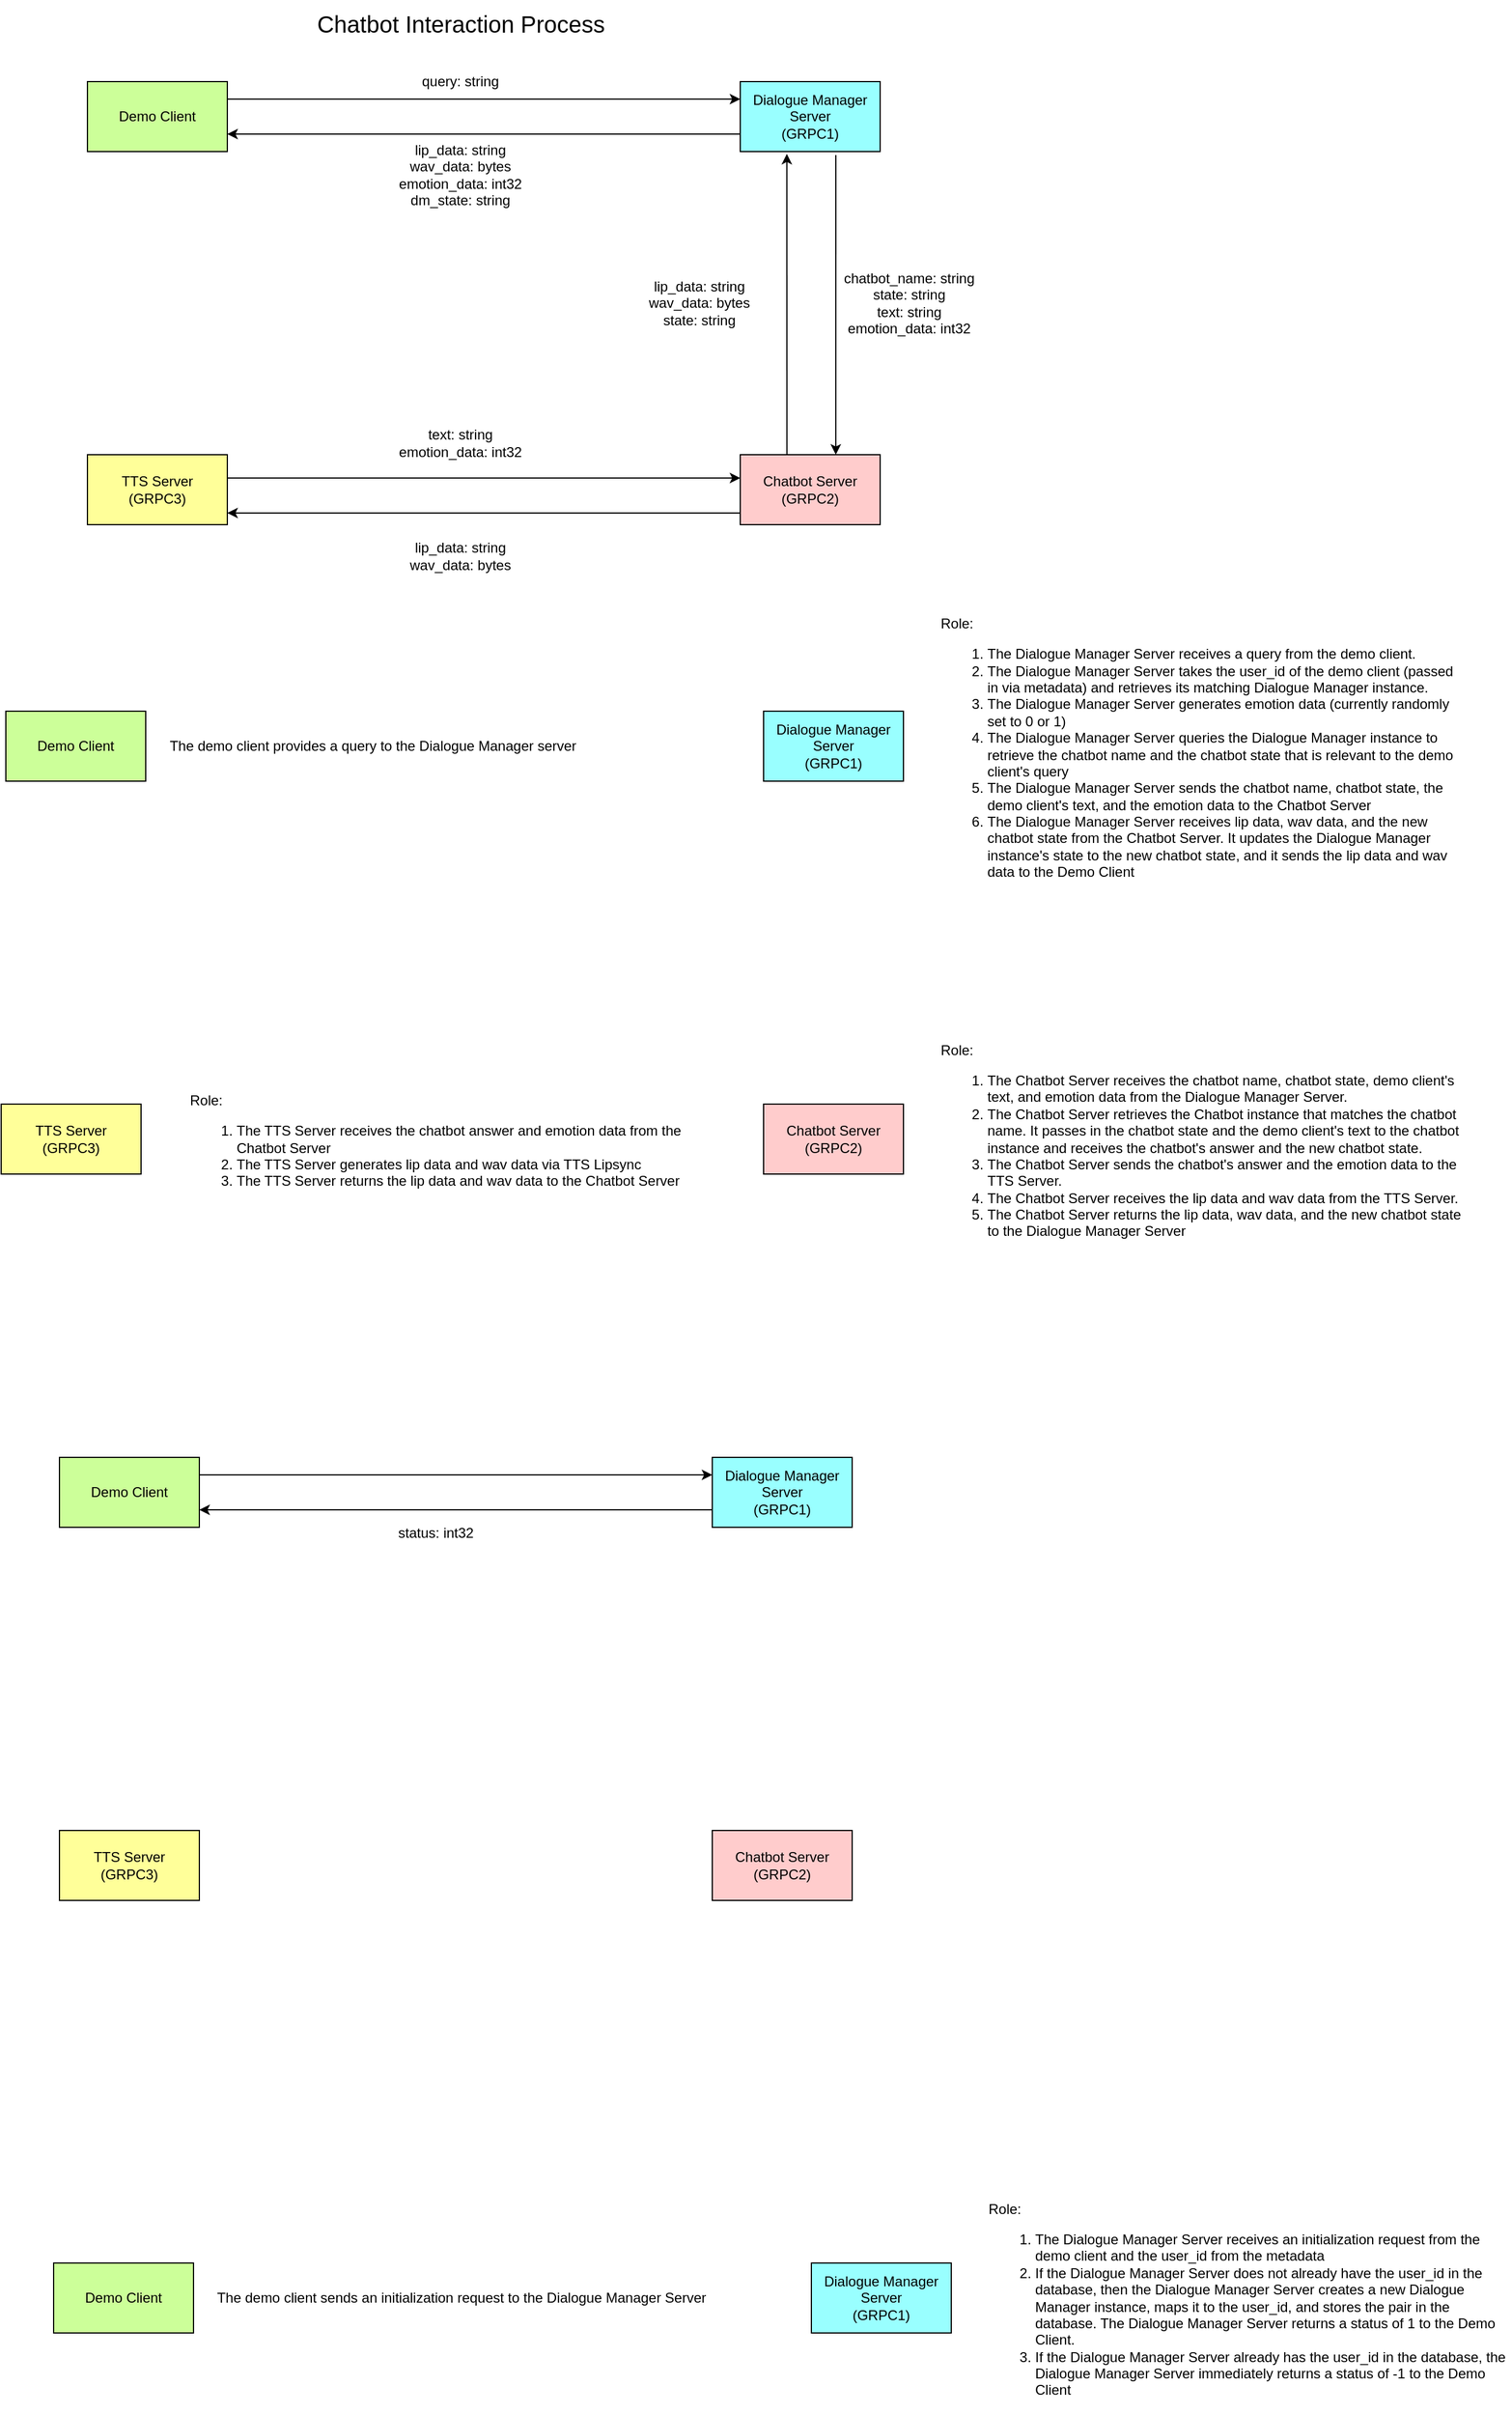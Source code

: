 <mxfile version="14.7.6" type="github">
  <diagram id="38veM0duc0hDk3mzZci5" name="Page-1">
    <mxGraphModel dx="1936" dy="1151" grid="0" gridSize="10" guides="1" tooltips="1" connect="1" arrows="1" fold="1" page="0" pageScale="1" pageWidth="850" pageHeight="1100" math="0" shadow="0">
      <root>
        <mxCell id="0" />
        <mxCell id="1" parent="0" />
        <mxCell id="pTLriYblKHoEXfj9Ryow-46" value="" style="group" vertex="1" connectable="0" parent="1">
          <mxGeometry x="660" y="817" width="600" height="340" as="geometry" />
        </mxCell>
        <mxCell id="pTLriYblKHoEXfj9Ryow-37" value="Chatbot Server (GRPC2)" style="rounded=0;whiteSpace=wrap;html=1;fillColor=#FFCCCC;" vertex="1" parent="pTLriYblKHoEXfj9Ryow-46">
          <mxGeometry y="140" width="120" height="60" as="geometry" />
        </mxCell>
        <mxCell id="pTLriYblKHoEXfj9Ryow-40" value="&lt;br&gt;Role:&lt;br&gt;&lt;ol&gt;&lt;li&gt;&lt;span&gt;The Chatbot Server receives the chatbot name, chatbot state, demo client&#39;s text, and emotion data from the Dialogue Manager Server.&amp;nbsp;&lt;/span&gt;&lt;/li&gt;&lt;li&gt;The Chatbot Server retrieves the Chatbot instance that matches the chatbot name. It passes in the chatbot state and the demo client&#39;s text to the chatbot instance and receives the chatbot&#39;s answer and the new chatbot state.&amp;nbsp;&lt;/li&gt;&lt;li&gt;The Chatbot Server sends the chatbot&#39;s answer and the emotion data to the TTS Server.&amp;nbsp;&lt;/li&gt;&lt;li&gt;The Chatbot Server receives the lip data and wav data from the TTS Server.&amp;nbsp;&lt;/li&gt;&lt;li&gt;The Chatbot Server returns the lip data, wav data, and the new chatbot state to the Dialogue Manager Server&lt;/li&gt;&lt;/ol&gt;" style="text;html=1;strokeColor=none;fillColor=none;align=left;verticalAlign=middle;whiteSpace=wrap;rounded=0;" vertex="1" parent="pTLriYblKHoEXfj9Ryow-46">
          <mxGeometry x="150" width="450" height="340" as="geometry" />
        </mxCell>
        <mxCell id="pTLriYblKHoEXfj9Ryow-47" value="" style="group" vertex="1" connectable="0" parent="1">
          <mxGeometry x="6" y="817" width="610" height="340" as="geometry" />
        </mxCell>
        <mxCell id="pTLriYblKHoEXfj9Ryow-42" value="TTS Server&lt;br&gt;(GRPC3)" style="rounded=0;whiteSpace=wrap;html=1;fillColor=#FFFF99;" vertex="1" parent="pTLriYblKHoEXfj9Ryow-47">
          <mxGeometry y="140" width="120" height="60" as="geometry" />
        </mxCell>
        <mxCell id="pTLriYblKHoEXfj9Ryow-43" value="&lt;br&gt;Role:&lt;br&gt;&lt;ol&gt;&lt;li&gt;The TTS Server receives the chatbot answer and emotion data from the Chatbot Server&amp;nbsp;&lt;/li&gt;&lt;li&gt;The TTS Server generates lip data and wav data via TTS Lipsync&amp;nbsp;&lt;/li&gt;&lt;li&gt;The TTS Server returns the lip data and wav data to the Chatbot Server&amp;nbsp;&lt;/li&gt;&lt;/ol&gt;" style="text;html=1;strokeColor=none;fillColor=none;align=left;verticalAlign=middle;whiteSpace=wrap;rounded=0;" vertex="1" parent="pTLriYblKHoEXfj9Ryow-47">
          <mxGeometry x="160" width="450" height="340" as="geometry" />
        </mxCell>
        <mxCell id="pTLriYblKHoEXfj9Ryow-51" value="Chatbot Interaction Process" style="text;html=1;strokeColor=none;fillColor=none;align=center;verticalAlign=middle;whiteSpace=wrap;rounded=0;fontSize=20;" vertex="1" parent="1">
          <mxGeometry x="202.5" y="10" width="395" height="40" as="geometry" />
        </mxCell>
        <mxCell id="pTLriYblKHoEXfj9Ryow-52" value="" style="group" vertex="1" connectable="0" parent="1">
          <mxGeometry x="80" y="70" width="800" height="427" as="geometry" />
        </mxCell>
        <mxCell id="pTLriYblKHoEXfj9Ryow-2" value="TTS Server&lt;br&gt;(GRPC3)" style="rounded=0;whiteSpace=wrap;html=1;fillColor=#FFFF99;" vertex="1" parent="pTLriYblKHoEXfj9Ryow-52">
          <mxGeometry y="330" width="120" height="60" as="geometry" />
        </mxCell>
        <mxCell id="pTLriYblKHoEXfj9Ryow-3" value="Chatbot Server (GRPC2)" style="rounded=0;whiteSpace=wrap;html=1;fillColor=#FFCCCC;" vertex="1" parent="pTLriYblKHoEXfj9Ryow-52">
          <mxGeometry x="560" y="330" width="120" height="60" as="geometry" />
        </mxCell>
        <mxCell id="pTLriYblKHoEXfj9Ryow-9" value="" style="endArrow=classic;html=1;entryX=0.683;entryY=0;entryDx=0;entryDy=0;entryPerimeter=0;" edge="1" parent="pTLriYblKHoEXfj9Ryow-52" target="pTLriYblKHoEXfj9Ryow-3">
          <mxGeometry width="50" height="50" relative="1" as="geometry">
            <mxPoint x="642" y="73" as="sourcePoint" />
            <mxPoint x="370" y="230" as="targetPoint" />
          </mxGeometry>
        </mxCell>
        <mxCell id="pTLriYblKHoEXfj9Ryow-10" value="" style="endArrow=classic;html=1;entryX=0.333;entryY=1.033;entryDx=0;entryDy=0;entryPerimeter=0;" edge="1" parent="pTLriYblKHoEXfj9Ryow-52" target="pTLriYblKHoEXfj9Ryow-4">
          <mxGeometry width="50" height="50" relative="1" as="geometry">
            <mxPoint x="600.04" y="330" as="sourcePoint" />
            <mxPoint x="605" y="73" as="targetPoint" />
          </mxGeometry>
        </mxCell>
        <mxCell id="pTLriYblKHoEXfj9Ryow-15" value="" style="endArrow=classic;html=1;exitX=1;exitY=0.25;exitDx=0;exitDy=0;entryX=0;entryY=0.25;entryDx=0;entryDy=0;entryPerimeter=0;" edge="1" parent="pTLriYblKHoEXfj9Ryow-52">
          <mxGeometry width="50" height="50" relative="1" as="geometry">
            <mxPoint x="120" y="350" as="sourcePoint" />
            <mxPoint x="560" y="350" as="targetPoint" />
          </mxGeometry>
        </mxCell>
        <mxCell id="pTLriYblKHoEXfj9Ryow-16" value="" style="endArrow=classic;html=1;exitX=0;exitY=0.75;exitDx=0;exitDy=0;entryX=1;entryY=0.75;entryDx=0;entryDy=0;" edge="1" parent="pTLriYblKHoEXfj9Ryow-52">
          <mxGeometry width="50" height="50" relative="1" as="geometry">
            <mxPoint x="560" y="380" as="sourcePoint" />
            <mxPoint x="120" y="380" as="targetPoint" />
          </mxGeometry>
        </mxCell>
        <mxCell id="pTLriYblKHoEXfj9Ryow-17" value="chatbot_name: string&lt;br&gt;state: string&lt;br&gt;text: string&lt;br&gt;emotion_data: int32" style="text;html=1;strokeColor=none;fillColor=none;align=center;verticalAlign=middle;whiteSpace=wrap;rounded=0;" vertex="1" parent="pTLriYblKHoEXfj9Ryow-52">
          <mxGeometry x="610" y="190" width="190" height="20" as="geometry" />
        </mxCell>
        <mxCell id="pTLriYblKHoEXfj9Ryow-18" value="lip_data: string&lt;br&gt;wav_data: bytes&lt;br&gt;state: string" style="text;html=1;strokeColor=none;fillColor=none;align=center;verticalAlign=middle;whiteSpace=wrap;rounded=0;" vertex="1" parent="pTLriYblKHoEXfj9Ryow-52">
          <mxGeometry x="430" y="190" width="190" height="20" as="geometry" />
        </mxCell>
        <mxCell id="pTLriYblKHoEXfj9Ryow-20" value="lip_data: string&lt;br&gt;wav_data: bytes&lt;br&gt;" style="text;html=1;strokeColor=none;fillColor=none;align=center;verticalAlign=middle;whiteSpace=wrap;rounded=0;" vertex="1" parent="pTLriYblKHoEXfj9Ryow-52">
          <mxGeometry x="225" y="407" width="190" height="20" as="geometry" />
        </mxCell>
        <mxCell id="pTLriYblKHoEXfj9Ryow-21" value="text: string&lt;br&gt;emotion_data: int32" style="text;html=1;strokeColor=none;fillColor=none;align=center;verticalAlign=middle;whiteSpace=wrap;rounded=0;" vertex="1" parent="pTLriYblKHoEXfj9Ryow-52">
          <mxGeometry x="225" y="310" width="190" height="20" as="geometry" />
        </mxCell>
        <mxCell id="pTLriYblKHoEXfj9Ryow-1" value="Demo Client" style="rounded=0;whiteSpace=wrap;html=1;fillColor=#CCFF99;" vertex="1" parent="pTLriYblKHoEXfj9Ryow-52">
          <mxGeometry y="10" width="120" height="60" as="geometry" />
        </mxCell>
        <mxCell id="pTLriYblKHoEXfj9Ryow-4" value="Dialogue Manager Server &lt;br&gt;(GRPC1)" style="rounded=0;whiteSpace=wrap;html=1;fillColor=#99FFFF;" vertex="1" parent="pTLriYblKHoEXfj9Ryow-52">
          <mxGeometry x="560" y="10" width="120" height="60" as="geometry" />
        </mxCell>
        <mxCell id="pTLriYblKHoEXfj9Ryow-5" value="" style="endArrow=classic;html=1;exitX=1;exitY=0.25;exitDx=0;exitDy=0;entryX=0;entryY=0.25;entryDx=0;entryDy=0;entryPerimeter=0;" edge="1" parent="pTLriYblKHoEXfj9Ryow-52" source="pTLriYblKHoEXfj9Ryow-1" target="pTLriYblKHoEXfj9Ryow-4">
          <mxGeometry width="50" height="50" as="geometry">
            <mxPoint x="320" y="310" as="sourcePoint" />
            <mxPoint x="370" y="260" as="targetPoint" />
          </mxGeometry>
        </mxCell>
        <mxCell id="pTLriYblKHoEXfj9Ryow-6" value="query: string" style="text;html=1;strokeColor=none;fillColor=none;align=center;verticalAlign=middle;whiteSpace=wrap;rounded=0;" vertex="1" parent="pTLriYblKHoEXfj9Ryow-52">
          <mxGeometry x="270" width="100" height="20" as="geometry" />
        </mxCell>
        <mxCell id="pTLriYblKHoEXfj9Ryow-7" value="" style="endArrow=classic;html=1;exitX=0;exitY=0.75;exitDx=0;exitDy=0;entryX=1;entryY=0.75;entryDx=0;entryDy=0;" edge="1" parent="pTLriYblKHoEXfj9Ryow-52" source="pTLriYblKHoEXfj9Ryow-4" target="pTLriYblKHoEXfj9Ryow-1">
          <mxGeometry width="50" height="50" as="geometry">
            <mxPoint x="100" y="110" as="sourcePoint" />
            <mxPoint x="70" y="110" as="targetPoint" />
          </mxGeometry>
        </mxCell>
        <mxCell id="pTLriYblKHoEXfj9Ryow-8" value="lip_data: string&lt;br&gt;wav_data: bytes&lt;br&gt;emotion_data: int32&lt;br&gt;dm_state: string" style="text;html=1;strokeColor=none;fillColor=none;align=center;verticalAlign=middle;whiteSpace=wrap;rounded=0;" vertex="1" parent="pTLriYblKHoEXfj9Ryow-52">
          <mxGeometry x="225" y="80" width="190" height="20" as="geometry" />
        </mxCell>
        <mxCell id="pTLriYblKHoEXfj9Ryow-71" value="" style="group" vertex="1" connectable="0" parent="1">
          <mxGeometry x="10" y="620" width="1250" height="60" as="geometry" />
        </mxCell>
        <mxCell id="pTLriYblKHoEXfj9Ryow-44" value="" style="group" vertex="1" connectable="0" parent="pTLriYblKHoEXfj9Ryow-71">
          <mxGeometry x="650" width="600" height="60" as="geometry" />
        </mxCell>
        <mxCell id="pTLriYblKHoEXfj9Ryow-34" value="Dialogue Manager Server &lt;br&gt;(GRPC1)" style="rounded=0;whiteSpace=wrap;html=1;fillColor=#99FFFF;" vertex="1" parent="pTLriYblKHoEXfj9Ryow-44">
          <mxGeometry width="120" height="60" as="geometry" />
        </mxCell>
        <mxCell id="pTLriYblKHoEXfj9Ryow-35" value="&lt;br&gt;Role:&lt;br&gt;&lt;ol&gt;&lt;li&gt;The Dialogue Manager Server receives a query from the demo client.&amp;nbsp;&lt;/li&gt;&lt;li&gt;The Dialogue Manager Server takes the user_id of the demo client (passed in via metadata) and retrieves its matching Dialogue Manager instance.&amp;nbsp;&lt;/li&gt;&lt;li&gt;The Dialogue Manager Server generates emotion data (currently randomly set to 0 or 1)&lt;/li&gt;&lt;li&gt;The Dialogue Manager Server queries the Dialogue Manager instance to retrieve the chatbot name and the chatbot state that is relevant to the demo client&#39;s query&lt;/li&gt;&lt;li&gt;The Dialogue Manager Server sends the chatbot name, chatbot state, the demo client&#39;s text, and the emotion data to the Chatbot Server&amp;nbsp;&lt;/li&gt;&lt;li&gt;The Dialogue Manager Server receives lip data, wav data, and the new chatbot state from the Chatbot Server. It updates the Dialogue Manager instance&#39;s state to the new chatbot state, and it sends the lip data and wav data to the Demo Client&lt;/li&gt;&lt;/ol&gt;" style="text;html=1;strokeColor=none;fillColor=none;align=left;verticalAlign=middle;whiteSpace=wrap;rounded=0;" vertex="1" parent="pTLriYblKHoEXfj9Ryow-44">
          <mxGeometry x="150" y="20" width="450" height="20" as="geometry" />
        </mxCell>
        <mxCell id="pTLriYblKHoEXfj9Ryow-39" style="edgeStyle=orthogonalEdgeStyle;rounded=0;orthogonalLoop=1;jettySize=auto;html=1;exitX=0.5;exitY=1;exitDx=0;exitDy=0;" edge="1" parent="pTLriYblKHoEXfj9Ryow-44" source="pTLriYblKHoEXfj9Ryow-35" target="pTLriYblKHoEXfj9Ryow-35">
          <mxGeometry relative="1" as="geometry" />
        </mxCell>
        <mxCell id="pTLriYblKHoEXfj9Ryow-45" value="" style="group" vertex="1" connectable="0" parent="pTLriYblKHoEXfj9Ryow-71">
          <mxGeometry width="540" height="60" as="geometry" />
        </mxCell>
        <mxCell id="pTLriYblKHoEXfj9Ryow-32" value="Demo Client" style="rounded=0;whiteSpace=wrap;html=1;fillColor=#CCFF99;" vertex="1" parent="pTLriYblKHoEXfj9Ryow-45">
          <mxGeometry width="120" height="60" as="geometry" />
        </mxCell>
        <mxCell id="pTLriYblKHoEXfj9Ryow-33" value="The demo client provides a query to the Dialogue Manager server" style="text;html=1;strokeColor=none;fillColor=none;align=center;verticalAlign=middle;whiteSpace=wrap;rounded=0;" vertex="1" parent="pTLriYblKHoEXfj9Ryow-45">
          <mxGeometry x="90" y="20" width="450" height="20" as="geometry" />
        </mxCell>
        <mxCell id="pTLriYblKHoEXfj9Ryow-81" value="" style="group" vertex="1" connectable="0" parent="1">
          <mxGeometry x="56" y="1260" width="680" height="380" as="geometry" />
        </mxCell>
        <mxCell id="pTLriYblKHoEXfj9Ryow-54" value="TTS Server&lt;br&gt;(GRPC3)" style="rounded=0;whiteSpace=wrap;html=1;fillColor=#FFFF99;" vertex="1" parent="pTLriYblKHoEXfj9Ryow-81">
          <mxGeometry y="320" width="120" height="60" as="geometry" />
        </mxCell>
        <mxCell id="pTLriYblKHoEXfj9Ryow-55" value="Chatbot Server (GRPC2)" style="rounded=0;whiteSpace=wrap;html=1;fillColor=#FFCCCC;" vertex="1" parent="pTLriYblKHoEXfj9Ryow-81">
          <mxGeometry x="560" y="320" width="120" height="60" as="geometry" />
        </mxCell>
        <mxCell id="pTLriYblKHoEXfj9Ryow-64" value="Demo Client" style="rounded=0;whiteSpace=wrap;html=1;fillColor=#CCFF99;" vertex="1" parent="pTLriYblKHoEXfj9Ryow-81">
          <mxGeometry width="120" height="60" as="geometry" />
        </mxCell>
        <mxCell id="pTLriYblKHoEXfj9Ryow-65" value="Dialogue Manager Server &lt;br&gt;(GRPC1)" style="rounded=0;whiteSpace=wrap;html=1;fillColor=#99FFFF;" vertex="1" parent="pTLriYblKHoEXfj9Ryow-81">
          <mxGeometry x="560" width="120" height="60" as="geometry" />
        </mxCell>
        <mxCell id="pTLriYblKHoEXfj9Ryow-66" value="" style="endArrow=classic;html=1;exitX=1;exitY=0.25;exitDx=0;exitDy=0;entryX=0;entryY=0.25;entryDx=0;entryDy=0;entryPerimeter=0;" edge="1" parent="pTLriYblKHoEXfj9Ryow-81" source="pTLriYblKHoEXfj9Ryow-64" target="pTLriYblKHoEXfj9Ryow-65">
          <mxGeometry y="-10" width="50" height="50" as="geometry">
            <mxPoint x="320" y="300" as="sourcePoint" />
            <mxPoint x="370" y="250" as="targetPoint" />
          </mxGeometry>
        </mxCell>
        <mxCell id="pTLriYblKHoEXfj9Ryow-68" value="" style="endArrow=classic;html=1;exitX=0;exitY=0.75;exitDx=0;exitDy=0;entryX=1;entryY=0.75;entryDx=0;entryDy=0;" edge="1" parent="pTLriYblKHoEXfj9Ryow-81" source="pTLriYblKHoEXfj9Ryow-65" target="pTLriYblKHoEXfj9Ryow-64">
          <mxGeometry y="-10" width="50" height="50" as="geometry">
            <mxPoint x="100" y="100" as="sourcePoint" />
            <mxPoint x="70" y="100" as="targetPoint" />
          </mxGeometry>
        </mxCell>
        <mxCell id="pTLriYblKHoEXfj9Ryow-69" value="status: int32" style="text;html=1;strokeColor=none;fillColor=none;align=center;verticalAlign=middle;whiteSpace=wrap;rounded=0;" vertex="1" parent="pTLriYblKHoEXfj9Ryow-81">
          <mxGeometry x="228" y="55" width="190" height="20" as="geometry" />
        </mxCell>
        <mxCell id="pTLriYblKHoEXfj9Ryow-82" value="" style="group" vertex="1" connectable="0" parent="1">
          <mxGeometry x="51" y="1951" width="1250" height="60" as="geometry" />
        </mxCell>
        <mxCell id="pTLriYblKHoEXfj9Ryow-73" value="" style="group" vertex="1" connectable="0" parent="pTLriYblKHoEXfj9Ryow-82">
          <mxGeometry x="650" width="600" height="60" as="geometry" />
        </mxCell>
        <mxCell id="pTLriYblKHoEXfj9Ryow-74" value="Dialogue Manager Server &lt;br&gt;(GRPC1)" style="rounded=0;whiteSpace=wrap;html=1;fillColor=#99FFFF;" vertex="1" parent="pTLriYblKHoEXfj9Ryow-73">
          <mxGeometry width="120" height="60" as="geometry" />
        </mxCell>
        <mxCell id="pTLriYblKHoEXfj9Ryow-75" value="&lt;br&gt;Role:&lt;br&gt;&lt;ol&gt;&lt;li&gt;The Dialogue Manager Server receives an initialization request from the demo client and the user_id from the metadata&lt;/li&gt;&lt;li&gt;If the Dialogue Manager Server does not already have the user_id in the database, then the Dialogue Manager Server creates a new Dialogue Manager instance, maps it to the user_id, and stores the pair in the database. The Dialogue Manager Server returns a status of 1 to the Demo Client.&amp;nbsp;&lt;/li&gt;&lt;li&gt;If the Dialogue Manager Server already has the user_id in the database, the Dialogue Manager Server immediately returns a status of -1 to the Demo Client&lt;/li&gt;&lt;/ol&gt;" style="text;html=1;strokeColor=none;fillColor=none;align=left;verticalAlign=middle;whiteSpace=wrap;rounded=0;" vertex="1" parent="pTLriYblKHoEXfj9Ryow-73">
          <mxGeometry x="150" y="20" width="450" height="20" as="geometry" />
        </mxCell>
        <mxCell id="pTLriYblKHoEXfj9Ryow-76" style="edgeStyle=orthogonalEdgeStyle;rounded=0;orthogonalLoop=1;jettySize=auto;html=1;exitX=0.5;exitY=1;exitDx=0;exitDy=0;" edge="1" parent="pTLriYblKHoEXfj9Ryow-73" source="pTLriYblKHoEXfj9Ryow-75" target="pTLriYblKHoEXfj9Ryow-75">
          <mxGeometry relative="1" as="geometry" />
        </mxCell>
        <mxCell id="pTLriYblKHoEXfj9Ryow-78" value="Demo Client" style="rounded=0;whiteSpace=wrap;html=1;fillColor=#CCFF99;" vertex="1" parent="pTLriYblKHoEXfj9Ryow-82">
          <mxGeometry width="120" height="60" as="geometry" />
        </mxCell>
        <mxCell id="pTLriYblKHoEXfj9Ryow-79" value="The demo client sends an initialization request to the Dialogue Manager Server" style="text;html=1;strokeColor=none;fillColor=none;align=center;verticalAlign=middle;whiteSpace=wrap;rounded=0;" vertex="1" parent="pTLriYblKHoEXfj9Ryow-82">
          <mxGeometry x="125" y="20" width="450" height="20" as="geometry" />
        </mxCell>
      </root>
    </mxGraphModel>
  </diagram>
</mxfile>
